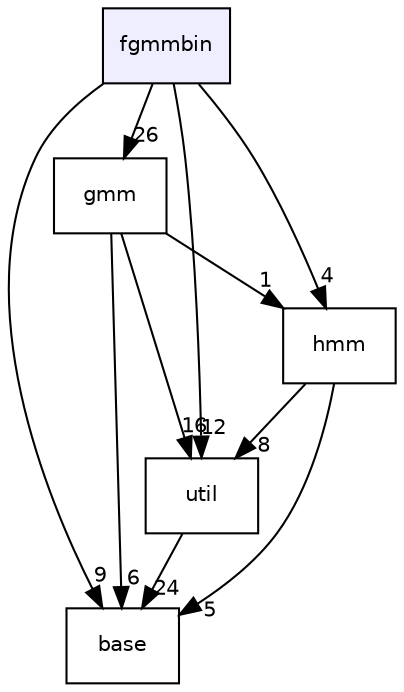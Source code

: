 digraph "fgmmbin" {
  compound=true
  node [ fontsize="10", fontname="Helvetica"];
  edge [ labelfontsize="10", labelfontname="Helvetica"];
  dir_6585f974554504b2073ccc14c98f43d0 [shape=box, label="fgmmbin", style="filled", fillcolor="#eeeeff", pencolor="black", URL="dir_6585f974554504b2073ccc14c98f43d0.html"];
  dir_23ec12649285f9fabf3a6b7380226c28 [shape=box label="util" URL="dir_23ec12649285f9fabf3a6b7380226c28.html"];
  dir_e914ee4d4a44400f1fdb170cb4ead18a [shape=box label="base" URL="dir_e914ee4d4a44400f1fdb170cb4ead18a.html"];
  dir_1150ab87bf3833b7161cf56b3aed78f9 [shape=box label="hmm" URL="dir_1150ab87bf3833b7161cf56b3aed78f9.html"];
  dir_411f61cd8229061a5d69eb0617560b44 [shape=box label="gmm" URL="dir_411f61cd8229061a5d69eb0617560b44.html"];
  dir_23ec12649285f9fabf3a6b7380226c28->dir_e914ee4d4a44400f1fdb170cb4ead18a [headlabel="24", labeldistance=1.5 headhref="dir_000034_000000.html"];
  dir_6585f974554504b2073ccc14c98f43d0->dir_23ec12649285f9fabf3a6b7380226c28 [headlabel="12", labeldistance=1.5 headhref="dir_000006_000034.html"];
  dir_6585f974554504b2073ccc14c98f43d0->dir_e914ee4d4a44400f1fdb170cb4ead18a [headlabel="9", labeldistance=1.5 headhref="dir_000006_000000.html"];
  dir_6585f974554504b2073ccc14c98f43d0->dir_1150ab87bf3833b7161cf56b3aed78f9 [headlabel="4", labeldistance=1.5 headhref="dir_000006_000011.html"];
  dir_6585f974554504b2073ccc14c98f43d0->dir_411f61cd8229061a5d69eb0617560b44 [headlabel="26", labeldistance=1.5 headhref="dir_000006_000009.html"];
  dir_1150ab87bf3833b7161cf56b3aed78f9->dir_23ec12649285f9fabf3a6b7380226c28 [headlabel="8", labeldistance=1.5 headhref="dir_000011_000034.html"];
  dir_1150ab87bf3833b7161cf56b3aed78f9->dir_e914ee4d4a44400f1fdb170cb4ead18a [headlabel="5", labeldistance=1.5 headhref="dir_000011_000000.html"];
  dir_411f61cd8229061a5d69eb0617560b44->dir_23ec12649285f9fabf3a6b7380226c28 [headlabel="16", labeldistance=1.5 headhref="dir_000009_000034.html"];
  dir_411f61cd8229061a5d69eb0617560b44->dir_e914ee4d4a44400f1fdb170cb4ead18a [headlabel="6", labeldistance=1.5 headhref="dir_000009_000000.html"];
  dir_411f61cd8229061a5d69eb0617560b44->dir_1150ab87bf3833b7161cf56b3aed78f9 [headlabel="1", labeldistance=1.5 headhref="dir_000009_000011.html"];
}
